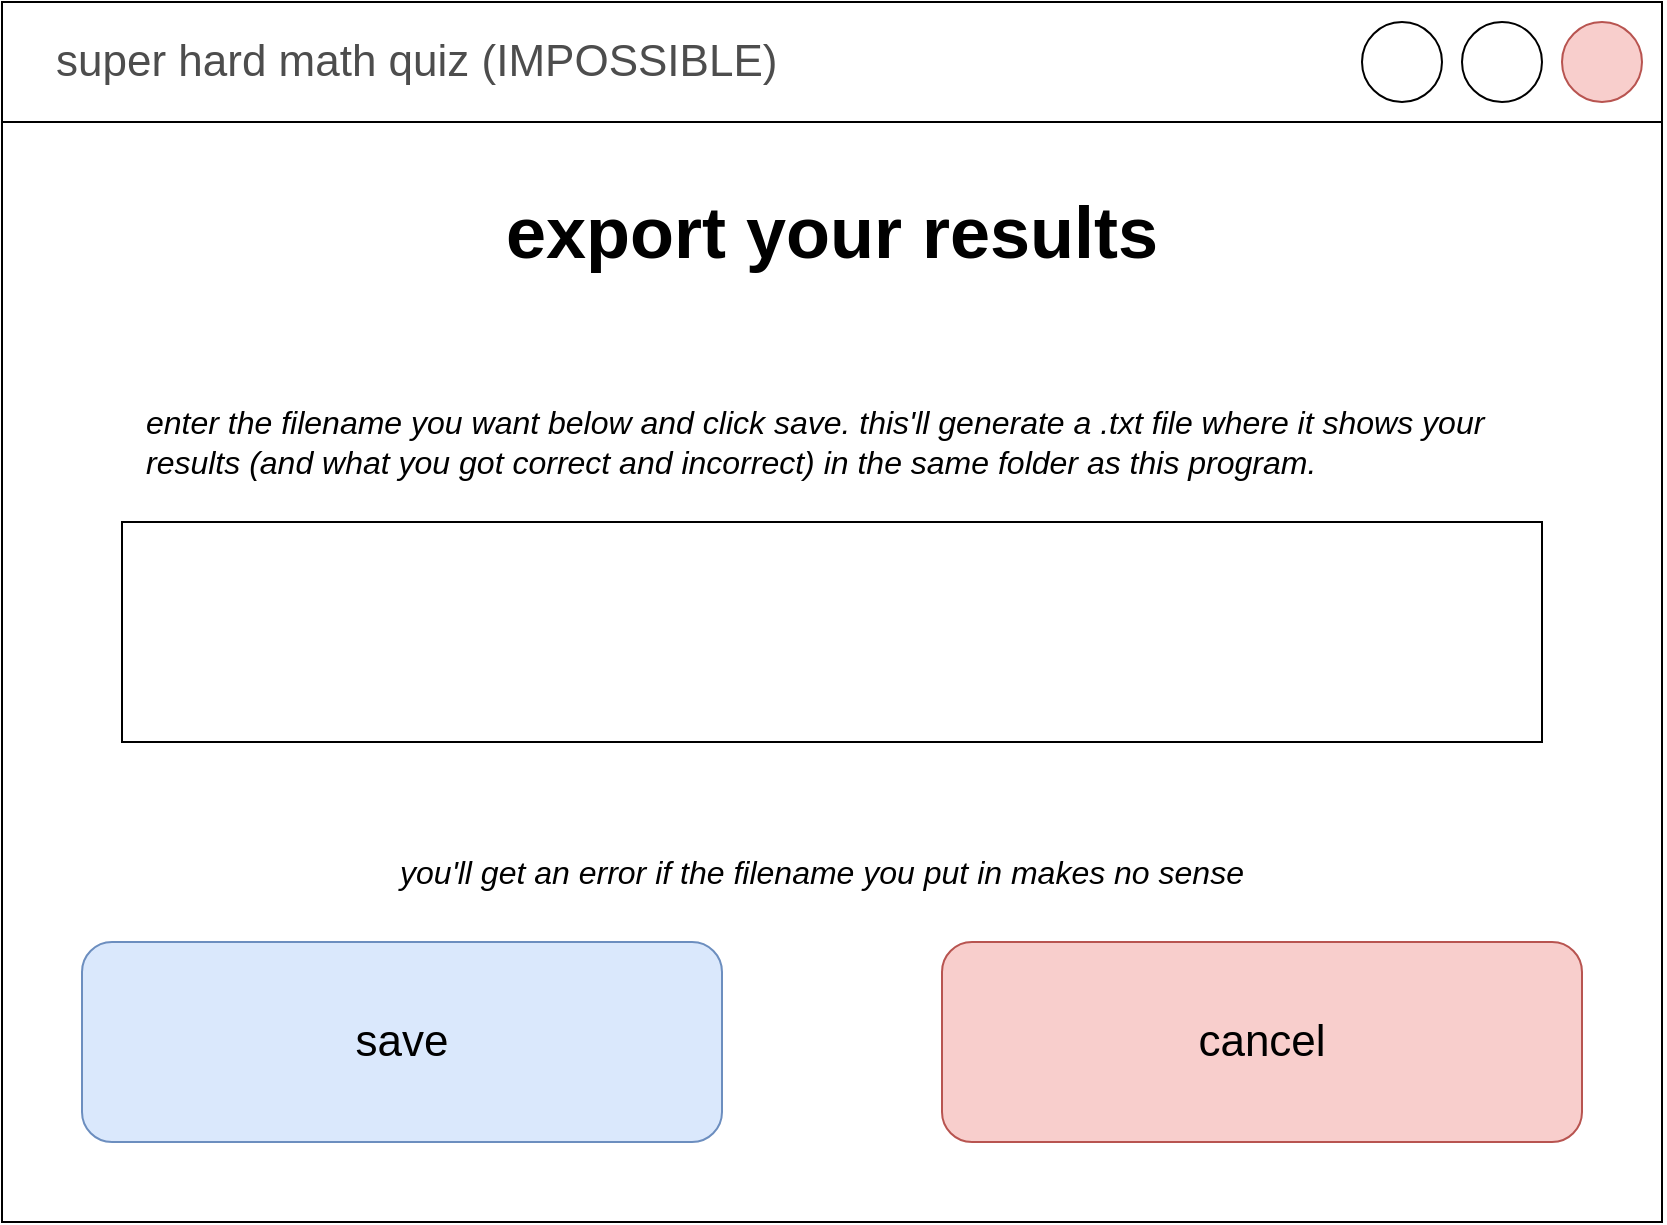 <mxfile version="20.2.0" type="onedrive"><diagram id="qxzgUWO6KP5UpJRBZhgD" name="Page-1"><mxGraphModel grid="1" page="1" gridSize="10" guides="1" tooltips="1" connect="1" arrows="1" fold="1" pageScale="1" pageWidth="850" pageHeight="1100" math="0" shadow="0"><root><mxCell id="0"/><mxCell id="1" parent="0"/><mxCell id="PndIOir6btQMhdp7QATj-1" value="" style="rounded=0;whiteSpace=wrap;html=1;" vertex="1" parent="1"><mxGeometry x="10" y="-1090" width="830" height="610" as="geometry"/></mxCell><mxCell id="PndIOir6btQMhdp7QATj-2" value="" style="endArrow=none;html=1;rounded=0;" edge="1" parent="1" target="PndIOir6btQMhdp7QATj-1"><mxGeometry width="50" height="50" relative="1" as="geometry"><mxPoint x="10" y="-1030" as="sourcePoint"/><mxPoint x="60" y="-1080" as="targetPoint"/><Array as="points"><mxPoint x="840" y="-1030"/></Array></mxGeometry></mxCell><mxCell id="PndIOir6btQMhdp7QATj-3" value="" style="ellipse;whiteSpace=wrap;html=1;aspect=fixed;fillColor=#f8cecc;strokeColor=#b85450;" vertex="1" parent="1"><mxGeometry x="790" y="-1080" width="40" height="40" as="geometry"/></mxCell><mxCell id="PndIOir6btQMhdp7QATj-4" value="" style="ellipse;whiteSpace=wrap;html=1;aspect=fixed;" vertex="1" parent="1"><mxGeometry x="740" y="-1080" width="40" height="40" as="geometry"/></mxCell><mxCell id="PndIOir6btQMhdp7QATj-5" value="" style="ellipse;whiteSpace=wrap;html=1;aspect=fixed;" vertex="1" parent="1"><mxGeometry x="690" y="-1080" width="40" height="40" as="geometry"/></mxCell><mxCell id="PndIOir6btQMhdp7QATj-6" value="&lt;font color=&quot;#4d4d4d&quot;&gt;super hard math quiz (IMPOSSIBLE)&lt;/font&gt;" style="text;html=1;strokeColor=none;fillColor=none;align=left;verticalAlign=middle;whiteSpace=wrap;rounded=0;fontSize=22;" vertex="1" parent="1"><mxGeometry x="35" y="-1075" width="390" height="30" as="geometry"/></mxCell><mxCell id="PndIOir6btQMhdp7QATj-7" value="" style="rounded=1;whiteSpace=wrap;html=1;labelBackgroundColor=#FFFFFF;fontSize=16;fillColor=#f8cecc;strokeColor=#b85450;" vertex="1" parent="1"><mxGeometry x="480" y="-620" width="320" height="100" as="geometry"/></mxCell><mxCell id="PndIOir6btQMhdp7QATj-8" value="&lt;font style=&quot;font-size: 22px;&quot;&gt;cancel&lt;/font&gt;" style="text;html=1;strokeColor=none;fillColor=none;align=center;verticalAlign=middle;whiteSpace=wrap;rounded=0;" vertex="1" parent="1"><mxGeometry x="545" y="-585" width="190" height="30" as="geometry"/></mxCell><mxCell id="PndIOir6btQMhdp7QATj-9" value="&lt;font size=&quot;1&quot; style=&quot;&quot;&gt;&lt;b style=&quot;font-size: 36px;&quot;&gt;export your results&lt;/b&gt;&lt;/font&gt;" style="text;html=1;strokeColor=none;fillColor=none;align=center;verticalAlign=middle;whiteSpace=wrap;rounded=0;" vertex="1" parent="1"><mxGeometry x="170" y="-1010" width="510" height="70" as="geometry"/></mxCell><mxCell id="PndIOir6btQMhdp7QATj-11" value="" style="rounded=1;whiteSpace=wrap;html=1;labelBackgroundColor=#FFFFFF;fontSize=16;fillColor=#dae8fc;strokeColor=#6c8ebf;" vertex="1" parent="1"><mxGeometry x="50" y="-620" width="320" height="100" as="geometry"/></mxCell><mxCell id="PndIOir6btQMhdp7QATj-12" value="&lt;font style=&quot;font-size: 22px;&quot;&gt;save&lt;/font&gt;" style="text;html=1;strokeColor=none;fillColor=none;align=center;verticalAlign=middle;whiteSpace=wrap;rounded=0;" vertex="1" parent="1"><mxGeometry x="115" y="-585" width="190" height="30" as="geometry"/></mxCell><mxCell id="PndIOir6btQMhdp7QATj-13" value="" style="rounded=0;whiteSpace=wrap;html=1;fontSize=38;" vertex="1" parent="1"><mxGeometry x="70" y="-830" width="710" height="110" as="geometry"/></mxCell><mxCell id="PndIOir6btQMhdp7QATj-14" value="&lt;i&gt;&lt;font style=&quot;font-size: 16px;&quot;&gt;enter the filename you want below and click save. this'll generate a .txt file where it shows your results (and what you got correct and incorrect) in the same folder as this program.&lt;/font&gt;&lt;/i&gt;" style="text;html=1;strokeColor=none;fillColor=none;align=left;verticalAlign=middle;whiteSpace=wrap;rounded=0;" vertex="1" parent="1"><mxGeometry x="80" y="-900" width="690" height="60" as="geometry"/></mxCell><mxCell id="PndIOir6btQMhdp7QATj-15" value="&lt;i&gt;you'll get an error if the filename you put in makes no sense&lt;/i&gt;" style="text;html=1;strokeColor=none;fillColor=none;align=center;verticalAlign=middle;whiteSpace=wrap;rounded=0;fontSize=16;" vertex="1" parent="1"><mxGeometry x="110" y="-670" width="620" height="30" as="geometry"/></mxCell></root></mxGraphModel></diagram></mxfile>
